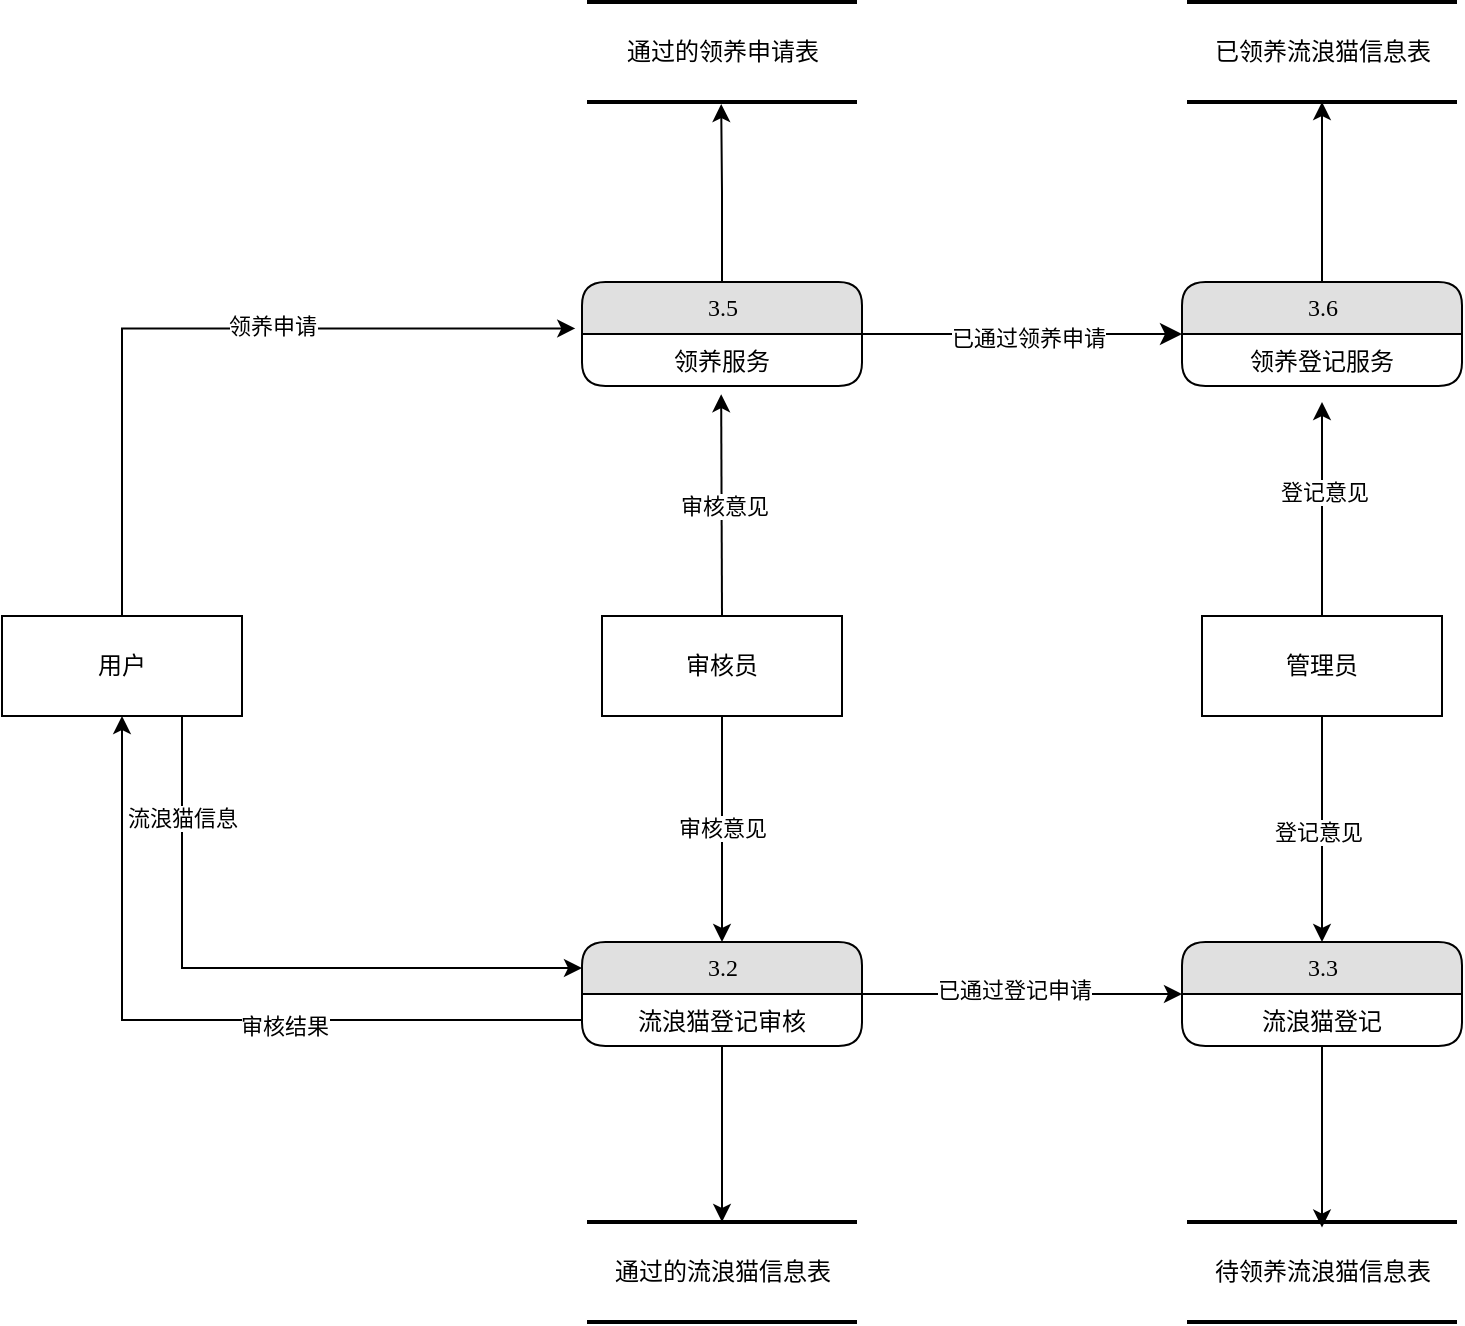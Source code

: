 <mxfile version="22.1.7" type="github">
  <diagram name="Page-1" id="52a04d89-c75d-2922-d76d-85b35f80e030">
    <mxGraphModel dx="1280" dy="863" grid="1" gridSize="10" guides="1" tooltips="1" connect="1" arrows="1" fold="1" page="1" pageScale="1" pageWidth="1100" pageHeight="850" background="none" math="0" shadow="0">
      <root>
        <mxCell id="0" />
        <mxCell id="1" parent="0" />
        <mxCell id="b1AmFHMhaAKlPpzCnuPG-34" value="" style="group" vertex="1" connectable="0" parent="1">
          <mxGeometry x="130" y="70" width="730" height="660" as="geometry" />
        </mxCell>
        <mxCell id="21ea969265ad0168-30" value="通过的流浪猫信息表" style="html=1;rounded=0;shadow=0;comic=0;labelBackgroundColor=none;strokeWidth=2;fontFamily=Verdana;fontSize=12;align=center;shape=mxgraph.ios7ui.horLines;" parent="b1AmFHMhaAKlPpzCnuPG-34" vertex="1">
          <mxGeometry x="292.5" y="610" width="135" height="50" as="geometry" />
        </mxCell>
        <mxCell id="17472293e6e8944d-4" value="已领养流浪猫信息表" style="html=1;rounded=0;shadow=0;comic=0;labelBackgroundColor=none;strokeWidth=2;fontFamily=Verdana;fontSize=12;align=center;shape=mxgraph.ios7ui.horLines;" parent="b1AmFHMhaAKlPpzCnuPG-34" vertex="1">
          <mxGeometry x="592.5" width="135" height="50" as="geometry" />
        </mxCell>
        <mxCell id="b1AmFHMhaAKlPpzCnuPG-25" style="edgeStyle=orthogonalEdgeStyle;rounded=0;orthogonalLoop=1;jettySize=auto;html=1;exitX=0.5;exitY=0;exitDx=0;exitDy=0;" edge="1" parent="b1AmFHMhaAKlPpzCnuPG-34" source="17472293e6e8944d-29">
          <mxGeometry relative="1" as="geometry">
            <mxPoint x="660" y="200" as="targetPoint" />
          </mxGeometry>
        </mxCell>
        <mxCell id="b1AmFHMhaAKlPpzCnuPG-26" value="登记意见" style="edgeLabel;html=1;align=center;verticalAlign=middle;resizable=0;points=[];" vertex="1" connectable="0" parent="b1AmFHMhaAKlPpzCnuPG-25">
          <mxGeometry x="0.152" relative="1" as="geometry">
            <mxPoint y="-1" as="offset" />
          </mxGeometry>
        </mxCell>
        <mxCell id="17472293e6e8944d-29" value="管理员" style="whiteSpace=wrap;html=1;rounded=0;shadow=0;comic=0;labelBackgroundColor=none;strokeWidth=1;fontFamily=Verdana;fontSize=12;align=center;" parent="b1AmFHMhaAKlPpzCnuPG-34" vertex="1">
          <mxGeometry x="600" y="307" width="120" height="50" as="geometry" />
        </mxCell>
        <mxCell id="1fdf3b25b50cf41e-6" value="待领养流浪猫信息表" style="html=1;rounded=0;shadow=0;comic=0;labelBackgroundColor=none;strokeWidth=2;fontFamily=Verdana;fontSize=12;align=center;shape=mxgraph.ios7ui.horLines;" parent="b1AmFHMhaAKlPpzCnuPG-34" vertex="1">
          <mxGeometry x="592.5" y="610" width="135" height="50" as="geometry" />
        </mxCell>
        <mxCell id="b1AmFHMhaAKlPpzCnuPG-29" style="edgeStyle=orthogonalEdgeStyle;rounded=0;orthogonalLoop=1;jettySize=auto;html=1;exitX=0.5;exitY=0;exitDx=0;exitDy=0;" edge="1" parent="b1AmFHMhaAKlPpzCnuPG-34" source="1fdf3b25b50cf41e-7" target="17472293e6e8944d-4">
          <mxGeometry relative="1" as="geometry" />
        </mxCell>
        <mxCell id="1fdf3b25b50cf41e-7" value="3.6" style="swimlane;html=1;fontStyle=0;childLayout=stackLayout;horizontal=1;startSize=26;fillColor=#e0e0e0;horizontalStack=0;resizeParent=1;resizeLast=0;collapsible=1;marginBottom=0;swimlaneFillColor=#ffffff;align=center;rounded=1;shadow=0;comic=0;labelBackgroundColor=none;strokeWidth=1;fontFamily=Verdana;fontSize=12" parent="b1AmFHMhaAKlPpzCnuPG-34" vertex="1">
          <mxGeometry x="590" y="140" width="140" height="52" as="geometry" />
        </mxCell>
        <mxCell id="1fdf3b25b50cf41e-8" value="领养登记服务" style="text;html=1;strokeColor=none;fillColor=none;spacingLeft=4;spacingRight=4;whiteSpace=wrap;overflow=hidden;rotatable=0;points=[[0,0.5],[1,0.5]];portConstraint=eastwest;align=center;" parent="1fdf3b25b50cf41e-7" vertex="1">
          <mxGeometry y="26" width="140" height="26" as="geometry" />
        </mxCell>
        <mxCell id="1fdf3b25b50cf41e-40" style="edgeStyle=none;html=1;labelBackgroundColor=none;startFill=0;startSize=8;endFill=1;endSize=8;fontFamily=Verdana;fontSize=12;" parent="b1AmFHMhaAKlPpzCnuPG-34" source="1fdf3b25b50cf41e-9" target="1fdf3b25b50cf41e-7" edge="1">
          <mxGeometry relative="1" as="geometry" />
        </mxCell>
        <mxCell id="b1AmFHMhaAKlPpzCnuPG-21" value="已通过领养申请" style="edgeLabel;html=1;align=center;verticalAlign=middle;resizable=0;points=[];" vertex="1" connectable="0" parent="1fdf3b25b50cf41e-40">
          <mxGeometry x="0.036" y="-2" relative="1" as="geometry">
            <mxPoint as="offset" />
          </mxGeometry>
        </mxCell>
        <mxCell id="1fdf3b25b50cf41e-9" value="3.5" style="swimlane;html=1;fontStyle=0;childLayout=stackLayout;horizontal=1;startSize=26;fillColor=#e0e0e0;horizontalStack=0;resizeParent=1;resizeLast=0;collapsible=1;marginBottom=0;swimlaneFillColor=#ffffff;align=center;rounded=1;shadow=0;comic=0;labelBackgroundColor=none;strokeWidth=1;fontFamily=Verdana;fontSize=12" parent="b1AmFHMhaAKlPpzCnuPG-34" vertex="1">
          <mxGeometry x="290" y="140" width="140" height="52" as="geometry" />
        </mxCell>
        <mxCell id="1fdf3b25b50cf41e-10" value="领养服务" style="text;html=1;strokeColor=none;fillColor=none;spacingLeft=4;spacingRight=4;whiteSpace=wrap;overflow=hidden;rotatable=0;points=[[0,0.5],[1,0.5]];portConstraint=eastwest;align=center;" parent="1fdf3b25b50cf41e-9" vertex="1">
          <mxGeometry y="26" width="140" height="26" as="geometry" />
        </mxCell>
        <mxCell id="1fdf3b25b50cf41e-17" value="3.2" style="swimlane;html=1;fontStyle=0;childLayout=stackLayout;horizontal=1;startSize=26;fillColor=#e0e0e0;horizontalStack=0;resizeParent=1;resizeLast=0;collapsible=1;marginBottom=0;swimlaneFillColor=#ffffff;align=center;rounded=1;shadow=0;comic=0;labelBackgroundColor=none;strokeWidth=1;fontFamily=Verdana;fontSize=12" parent="b1AmFHMhaAKlPpzCnuPG-34" vertex="1">
          <mxGeometry x="290" y="470" width="140" height="52" as="geometry" />
        </mxCell>
        <mxCell id="1fdf3b25b50cf41e-18" value="流浪猫登记审核" style="text;html=1;strokeColor=none;fillColor=none;spacingLeft=4;spacingRight=4;whiteSpace=wrap;overflow=hidden;rotatable=0;points=[[0,0.5],[1,0.5]];portConstraint=eastwest;align=center;" parent="1fdf3b25b50cf41e-17" vertex="1">
          <mxGeometry y="26" width="140" height="26" as="geometry" />
        </mxCell>
        <mxCell id="1fdf3b25b50cf41e-19" value="3.3" style="swimlane;html=1;fontStyle=0;childLayout=stackLayout;horizontal=1;startSize=26;fillColor=#e0e0e0;horizontalStack=0;resizeParent=1;resizeLast=0;collapsible=1;marginBottom=0;swimlaneFillColor=#ffffff;align=center;rounded=1;shadow=0;comic=0;labelBackgroundColor=none;strokeWidth=1;fontFamily=Verdana;fontSize=12" parent="b1AmFHMhaAKlPpzCnuPG-34" vertex="1">
          <mxGeometry x="590" y="470" width="140" height="52" as="geometry" />
        </mxCell>
        <mxCell id="1fdf3b25b50cf41e-20" value="流浪猫登记" style="text;html=1;strokeColor=none;fillColor=none;spacingLeft=4;spacingRight=4;whiteSpace=wrap;overflow=hidden;rotatable=0;points=[[0,0.5],[1,0.5]];portConstraint=eastwest;align=center;" parent="1fdf3b25b50cf41e-19" vertex="1">
          <mxGeometry y="26" width="140" height="26" as="geometry" />
        </mxCell>
        <mxCell id="b1AmFHMhaAKlPpzCnuPG-9" style="edgeStyle=orthogonalEdgeStyle;rounded=0;orthogonalLoop=1;jettySize=auto;html=1;exitX=0.75;exitY=1;exitDx=0;exitDy=0;entryX=0;entryY=0.25;entryDx=0;entryDy=0;" edge="1" parent="b1AmFHMhaAKlPpzCnuPG-34" source="1fdf3b25b50cf41e-25" target="1fdf3b25b50cf41e-17">
          <mxGeometry relative="1" as="geometry" />
        </mxCell>
        <mxCell id="b1AmFHMhaAKlPpzCnuPG-10" value="流浪猫信息" style="edgeLabel;html=1;align=center;verticalAlign=middle;resizable=0;points=[];" vertex="1" connectable="0" parent="b1AmFHMhaAKlPpzCnuPG-9">
          <mxGeometry x="-0.689" relative="1" as="geometry">
            <mxPoint as="offset" />
          </mxGeometry>
        </mxCell>
        <mxCell id="1fdf3b25b50cf41e-25" value="用户" style="whiteSpace=wrap;html=1;rounded=0;shadow=0;comic=0;labelBackgroundColor=none;strokeWidth=1;fontFamily=Verdana;fontSize=12;align=center;" parent="b1AmFHMhaAKlPpzCnuPG-34" vertex="1">
          <mxGeometry y="307" width="120" height="50" as="geometry" />
        </mxCell>
        <mxCell id="b1AmFHMhaAKlPpzCnuPG-13" style="edgeStyle=orthogonalEdgeStyle;rounded=0;orthogonalLoop=1;jettySize=auto;html=1;exitX=0.5;exitY=1;exitDx=0;exitDy=0;entryX=0.5;entryY=0;entryDx=0;entryDy=0;" edge="1" parent="b1AmFHMhaAKlPpzCnuPG-34" source="1fdf3b25b50cf41e-26" target="1fdf3b25b50cf41e-17">
          <mxGeometry relative="1" as="geometry" />
        </mxCell>
        <mxCell id="b1AmFHMhaAKlPpzCnuPG-14" value="审核意见" style="edgeLabel;html=1;align=center;verticalAlign=middle;resizable=0;points=[];" vertex="1" connectable="0" parent="b1AmFHMhaAKlPpzCnuPG-13">
          <mxGeometry x="-0.009" relative="1" as="geometry">
            <mxPoint as="offset" />
          </mxGeometry>
        </mxCell>
        <mxCell id="1fdf3b25b50cf41e-26" value="审核员" style="whiteSpace=wrap;html=1;rounded=0;shadow=0;comic=0;labelBackgroundColor=none;strokeWidth=1;fontFamily=Verdana;fontSize=12;align=center;" parent="b1AmFHMhaAKlPpzCnuPG-34" vertex="1">
          <mxGeometry x="300" y="307" width="120" height="50" as="geometry" />
        </mxCell>
        <mxCell id="b1AmFHMhaAKlPpzCnuPG-11" style="edgeStyle=orthogonalEdgeStyle;rounded=0;orthogonalLoop=1;jettySize=auto;html=1;exitX=0;exitY=0.5;exitDx=0;exitDy=0;entryX=0.5;entryY=1;entryDx=0;entryDy=0;" edge="1" parent="b1AmFHMhaAKlPpzCnuPG-34" source="1fdf3b25b50cf41e-18" target="1fdf3b25b50cf41e-25">
          <mxGeometry relative="1" as="geometry" />
        </mxCell>
        <mxCell id="b1AmFHMhaAKlPpzCnuPG-12" value="审核结果" style="edgeLabel;html=1;align=center;verticalAlign=middle;resizable=0;points=[];" vertex="1" connectable="0" parent="b1AmFHMhaAKlPpzCnuPG-11">
          <mxGeometry x="-0.218" y="3" relative="1" as="geometry">
            <mxPoint as="offset" />
          </mxGeometry>
        </mxCell>
        <mxCell id="b1AmFHMhaAKlPpzCnuPG-17" style="edgeStyle=orthogonalEdgeStyle;rounded=0;orthogonalLoop=1;jettySize=auto;html=1;exitX=0.5;exitY=1;exitDx=0;exitDy=0;entryX=0.5;entryY=0;entryDx=0;entryDy=0;" edge="1" parent="b1AmFHMhaAKlPpzCnuPG-34" source="17472293e6e8944d-29" target="1fdf3b25b50cf41e-19">
          <mxGeometry relative="1" as="geometry" />
        </mxCell>
        <mxCell id="b1AmFHMhaAKlPpzCnuPG-18" value="登记意见" style="edgeLabel;html=1;align=center;verticalAlign=middle;resizable=0;points=[];" vertex="1" connectable="0" parent="b1AmFHMhaAKlPpzCnuPG-17">
          <mxGeometry x="0.015" y="-2" relative="1" as="geometry">
            <mxPoint as="offset" />
          </mxGeometry>
        </mxCell>
        <mxCell id="b1AmFHMhaAKlPpzCnuPG-16" value="" style="endArrow=classic;html=1;rounded=0;" edge="1" parent="b1AmFHMhaAKlPpzCnuPG-34" source="1fdf3b25b50cf41e-18" target="21ea969265ad0168-30">
          <mxGeometry width="50" height="50" relative="1" as="geometry">
            <mxPoint x="530" y="380" as="sourcePoint" />
            <mxPoint x="580" y="330" as="targetPoint" />
          </mxGeometry>
        </mxCell>
        <mxCell id="b1AmFHMhaAKlPpzCnuPG-19" style="edgeStyle=orthogonalEdgeStyle;rounded=0;orthogonalLoop=1;jettySize=auto;html=1;exitX=0.5;exitY=0;exitDx=0;exitDy=0;entryX=-0.024;entryY=-0.107;entryDx=0;entryDy=0;entryPerimeter=0;" edge="1" parent="b1AmFHMhaAKlPpzCnuPG-34" source="1fdf3b25b50cf41e-25" target="1fdf3b25b50cf41e-10">
          <mxGeometry relative="1" as="geometry" />
        </mxCell>
        <mxCell id="b1AmFHMhaAKlPpzCnuPG-20" value="领养申请" style="edgeLabel;html=1;align=center;verticalAlign=middle;resizable=0;points=[];" vertex="1" connectable="0" parent="b1AmFHMhaAKlPpzCnuPG-19">
          <mxGeometry x="0.177" y="1" relative="1" as="geometry">
            <mxPoint x="1" as="offset" />
          </mxGeometry>
        </mxCell>
        <mxCell id="b1AmFHMhaAKlPpzCnuPG-23" value="" style="endArrow=classic;html=1;rounded=0;exitX=0.5;exitY=0;exitDx=0;exitDy=0;entryX=0.497;entryY=1.158;entryDx=0;entryDy=0;entryPerimeter=0;" edge="1" parent="b1AmFHMhaAKlPpzCnuPG-34" source="1fdf3b25b50cf41e-26" target="1fdf3b25b50cf41e-10">
          <mxGeometry width="50" height="50" relative="1" as="geometry">
            <mxPoint x="530" y="380" as="sourcePoint" />
            <mxPoint x="580" y="330" as="targetPoint" />
          </mxGeometry>
        </mxCell>
        <mxCell id="b1AmFHMhaAKlPpzCnuPG-24" value="审核意见" style="edgeLabel;html=1;align=center;verticalAlign=middle;resizable=0;points=[];" vertex="1" connectable="0" parent="b1AmFHMhaAKlPpzCnuPG-23">
          <mxGeometry x="-0.026" y="-1" relative="1" as="geometry">
            <mxPoint y="-1" as="offset" />
          </mxGeometry>
        </mxCell>
        <mxCell id="b1AmFHMhaAKlPpzCnuPG-27" value="通过的领养申请表" style="html=1;rounded=0;shadow=0;comic=0;labelBackgroundColor=none;strokeWidth=2;fontFamily=Verdana;fontSize=12;align=center;shape=mxgraph.ios7ui.horLines;" vertex="1" parent="b1AmFHMhaAKlPpzCnuPG-34">
          <mxGeometry x="292.5" width="135" height="50" as="geometry" />
        </mxCell>
        <mxCell id="b1AmFHMhaAKlPpzCnuPG-31" style="edgeStyle=orthogonalEdgeStyle;rounded=0;orthogonalLoop=1;jettySize=auto;html=1;exitX=1;exitY=0.5;exitDx=0;exitDy=0;" edge="1" parent="b1AmFHMhaAKlPpzCnuPG-34" source="1fdf3b25b50cf41e-17" target="1fdf3b25b50cf41e-19">
          <mxGeometry relative="1" as="geometry" />
        </mxCell>
        <mxCell id="b1AmFHMhaAKlPpzCnuPG-32" value="已通过登记申请" style="edgeLabel;html=1;align=center;verticalAlign=middle;resizable=0;points=[];" vertex="1" connectable="0" parent="b1AmFHMhaAKlPpzCnuPG-31">
          <mxGeometry x="-0.047" y="2" relative="1" as="geometry">
            <mxPoint as="offset" />
          </mxGeometry>
        </mxCell>
        <mxCell id="b1AmFHMhaAKlPpzCnuPG-28" style="edgeStyle=orthogonalEdgeStyle;rounded=0;orthogonalLoop=1;jettySize=auto;html=1;exitX=0.5;exitY=1;exitDx=0;exitDy=0;entryX=0.5;entryY=0.056;entryDx=0;entryDy=0;entryPerimeter=0;" edge="1" parent="b1AmFHMhaAKlPpzCnuPG-34" source="1fdf3b25b50cf41e-19" target="1fdf3b25b50cf41e-6">
          <mxGeometry relative="1" as="geometry" />
        </mxCell>
        <mxCell id="b1AmFHMhaAKlPpzCnuPG-30" style="edgeStyle=orthogonalEdgeStyle;rounded=0;orthogonalLoop=1;jettySize=auto;html=1;exitX=0.5;exitY=0;exitDx=0;exitDy=0;entryX=0.497;entryY=1.02;entryDx=0;entryDy=0;entryPerimeter=0;" edge="1" parent="b1AmFHMhaAKlPpzCnuPG-34" source="1fdf3b25b50cf41e-9" target="b1AmFHMhaAKlPpzCnuPG-27">
          <mxGeometry relative="1" as="geometry" />
        </mxCell>
      </root>
    </mxGraphModel>
  </diagram>
</mxfile>
